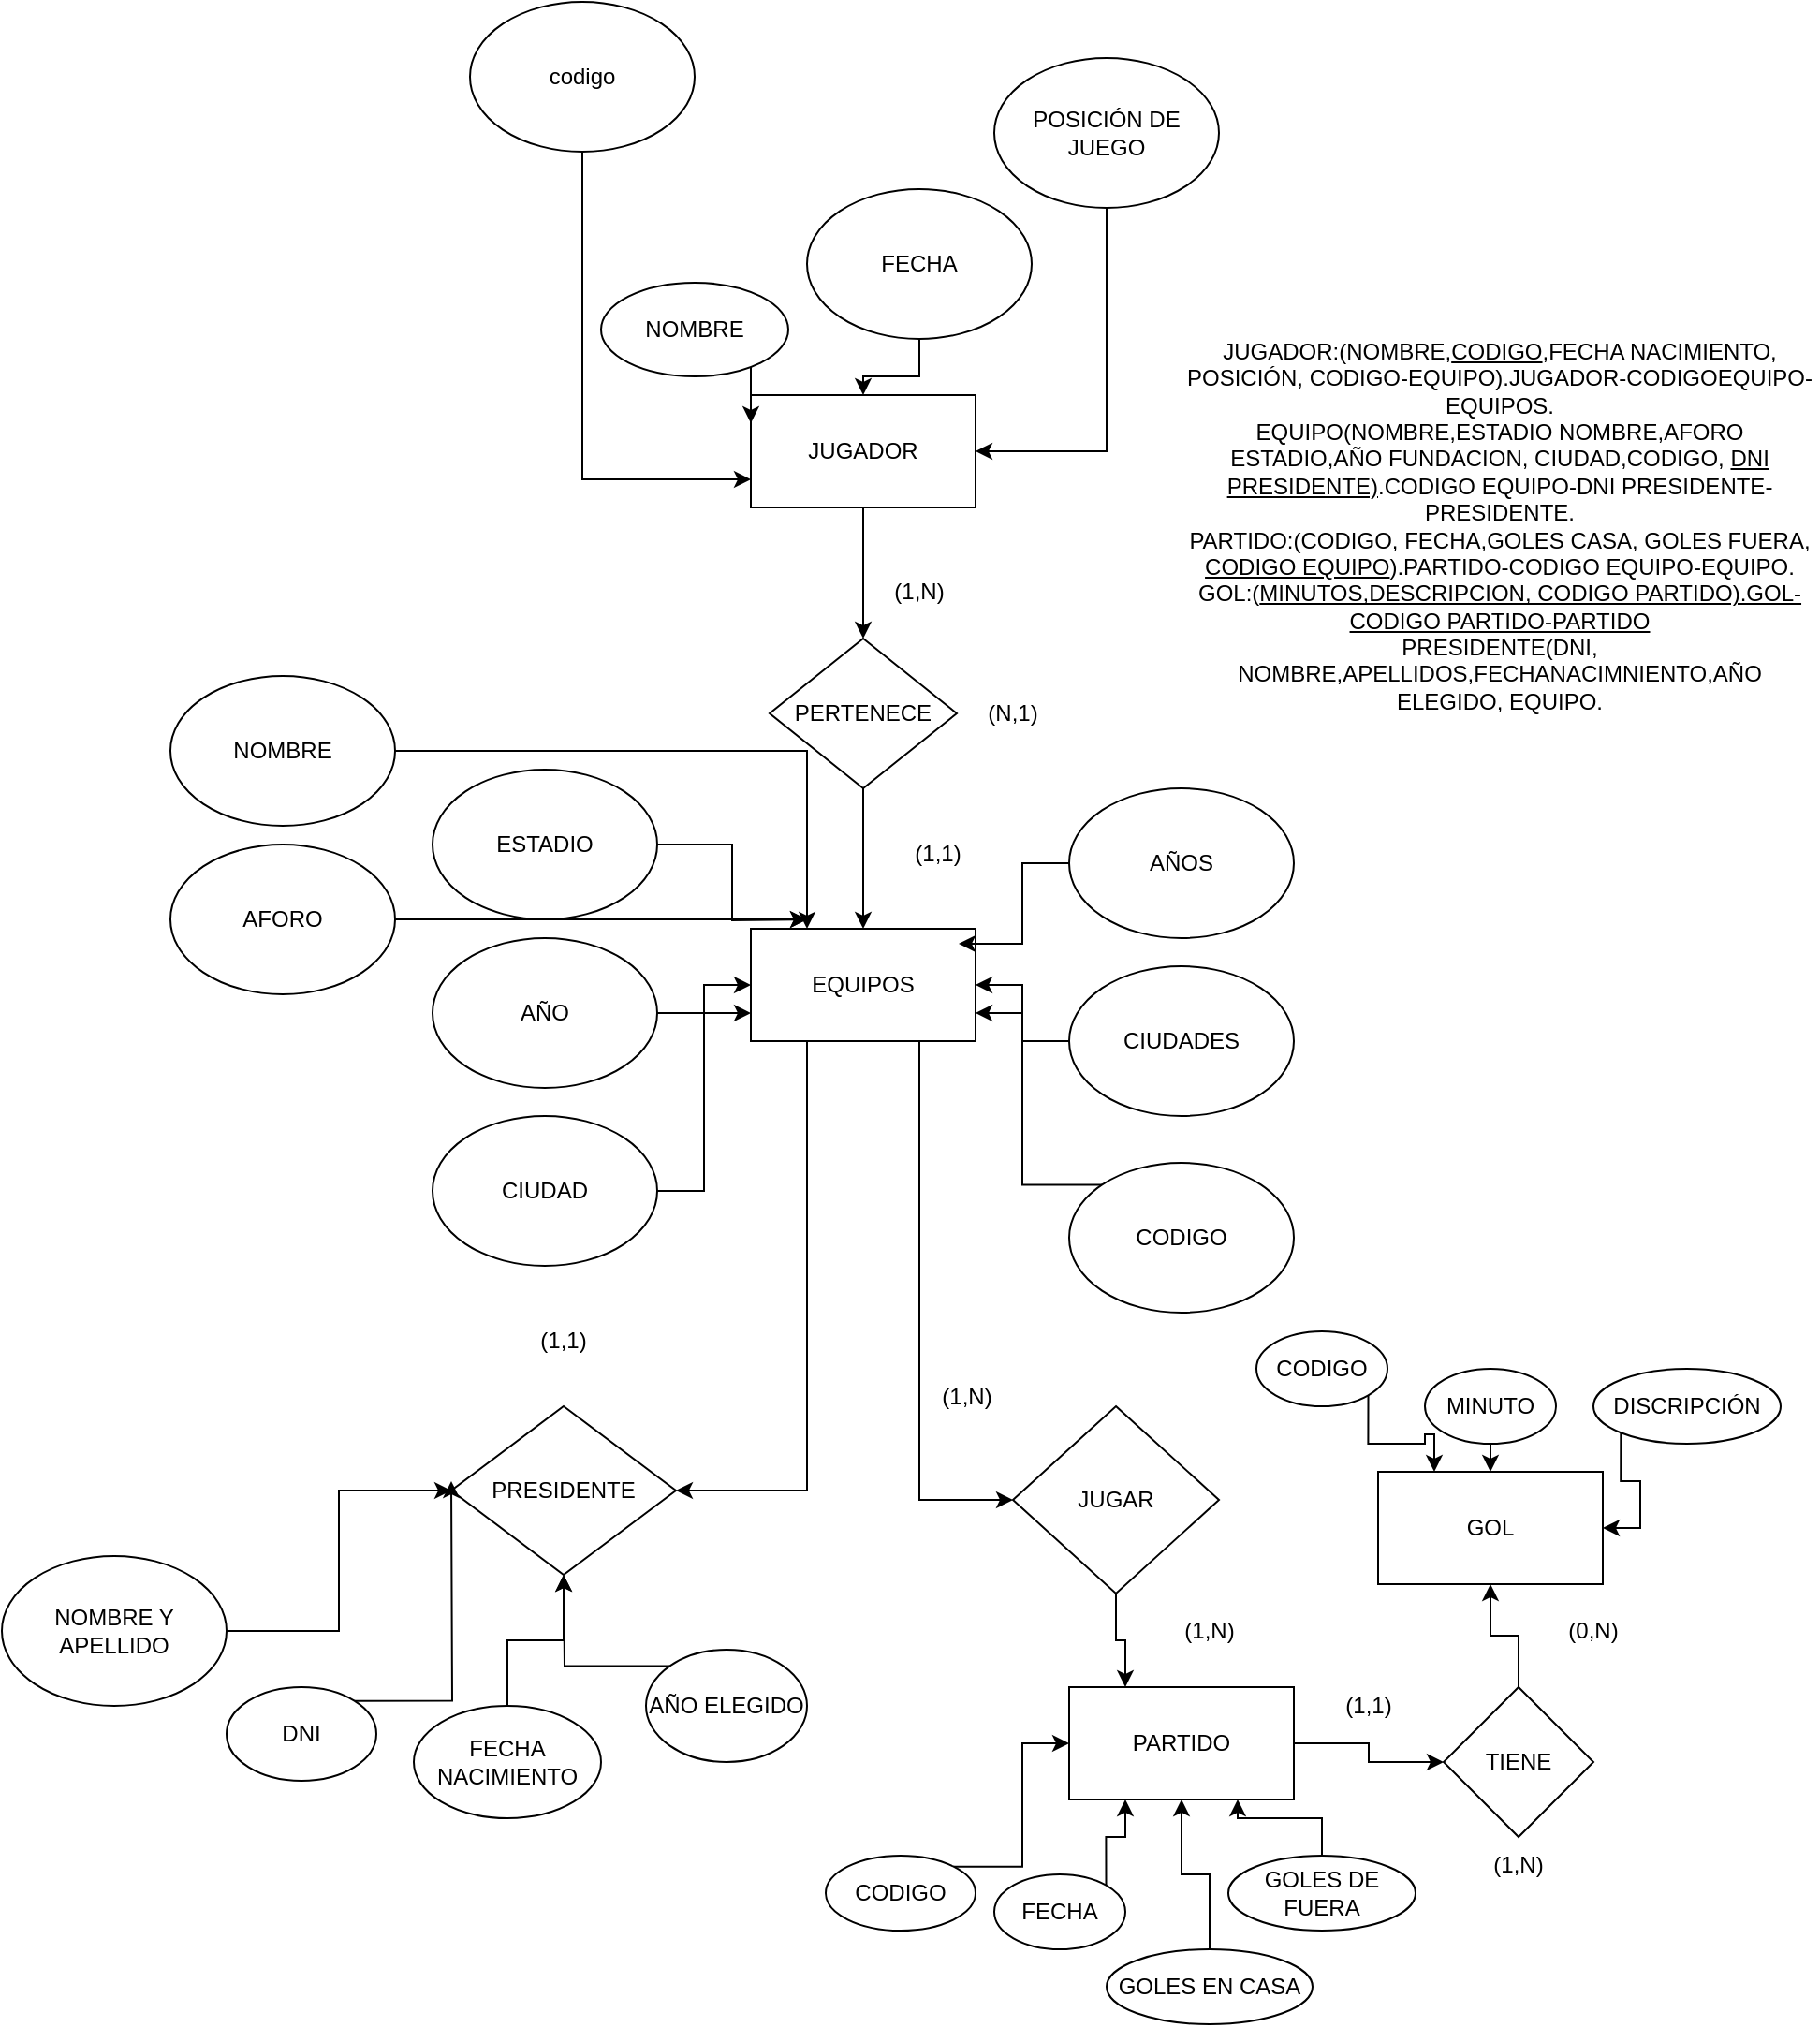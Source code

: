 <mxfile version="22.0.8" type="device">
  <diagram name="Página-1" id="zJ7kzSTTRvTzhU6fCH9Y">
    <mxGraphModel dx="1841" dy="481" grid="1" gridSize="10" guides="1" tooltips="1" connect="1" arrows="1" fold="1" page="1" pageScale="1" pageWidth="827" pageHeight="1169" math="0" shadow="0">
      <root>
        <mxCell id="0" />
        <mxCell id="1" parent="0" />
        <mxCell id="V68TfB_zzxeanlvWWNrJ-36" style="edgeStyle=orthogonalEdgeStyle;rounded=0;orthogonalLoop=1;jettySize=auto;html=1;exitX=0.5;exitY=1;exitDx=0;exitDy=0;entryX=0.5;entryY=0;entryDx=0;entryDy=0;" edge="1" parent="1" source="V68TfB_zzxeanlvWWNrJ-1" target="V68TfB_zzxeanlvWWNrJ-6">
          <mxGeometry relative="1" as="geometry" />
        </mxCell>
        <mxCell id="V68TfB_zzxeanlvWWNrJ-1" value="JUGADOR" style="rounded=1;whiteSpace=wrap;html=1;arcSize=0;" vertex="1" parent="1">
          <mxGeometry x="340" y="240" width="120" height="60" as="geometry" />
        </mxCell>
        <mxCell id="V68TfB_zzxeanlvWWNrJ-33" style="edgeStyle=orthogonalEdgeStyle;rounded=0;orthogonalLoop=1;jettySize=auto;html=1;exitX=1;exitY=1;exitDx=0;exitDy=0;entryX=0;entryY=0.25;entryDx=0;entryDy=0;" edge="1" parent="1" source="V68TfB_zzxeanlvWWNrJ-2" target="V68TfB_zzxeanlvWWNrJ-1">
          <mxGeometry relative="1" as="geometry" />
        </mxCell>
        <mxCell id="V68TfB_zzxeanlvWWNrJ-2" value="NOMBRE" style="ellipse;whiteSpace=wrap;html=1;" vertex="1" parent="1">
          <mxGeometry x="260" y="180" width="100" height="50" as="geometry" />
        </mxCell>
        <mxCell id="V68TfB_zzxeanlvWWNrJ-34" style="edgeStyle=orthogonalEdgeStyle;rounded=0;orthogonalLoop=1;jettySize=auto;html=1;exitX=0.5;exitY=1;exitDx=0;exitDy=0;" edge="1" parent="1" source="V68TfB_zzxeanlvWWNrJ-3" target="V68TfB_zzxeanlvWWNrJ-1">
          <mxGeometry relative="1" as="geometry" />
        </mxCell>
        <mxCell id="V68TfB_zzxeanlvWWNrJ-3" value="FECHA" style="ellipse;whiteSpace=wrap;html=1;" vertex="1" parent="1">
          <mxGeometry x="370" y="130" width="120" height="80" as="geometry" />
        </mxCell>
        <mxCell id="V68TfB_zzxeanlvWWNrJ-35" style="edgeStyle=orthogonalEdgeStyle;rounded=0;orthogonalLoop=1;jettySize=auto;html=1;exitX=0.5;exitY=1;exitDx=0;exitDy=0;entryX=1;entryY=0.5;entryDx=0;entryDy=0;" edge="1" parent="1" source="V68TfB_zzxeanlvWWNrJ-4" target="V68TfB_zzxeanlvWWNrJ-1">
          <mxGeometry relative="1" as="geometry" />
        </mxCell>
        <mxCell id="V68TfB_zzxeanlvWWNrJ-4" value="POSICIÓN DE JUEGO" style="ellipse;whiteSpace=wrap;html=1;" vertex="1" parent="1">
          <mxGeometry x="470" y="60" width="120" height="80" as="geometry" />
        </mxCell>
        <mxCell id="V68TfB_zzxeanlvWWNrJ-32" style="edgeStyle=orthogonalEdgeStyle;rounded=0;orthogonalLoop=1;jettySize=auto;html=1;exitX=0.5;exitY=1;exitDx=0;exitDy=0;entryX=0;entryY=0.75;entryDx=0;entryDy=0;" edge="1" parent="1" source="V68TfB_zzxeanlvWWNrJ-5" target="V68TfB_zzxeanlvWWNrJ-1">
          <mxGeometry relative="1" as="geometry" />
        </mxCell>
        <mxCell id="V68TfB_zzxeanlvWWNrJ-5" value="codigo" style="ellipse;whiteSpace=wrap;html=1;" vertex="1" parent="1">
          <mxGeometry x="190" y="30" width="120" height="80" as="geometry" />
        </mxCell>
        <mxCell id="V68TfB_zzxeanlvWWNrJ-37" style="edgeStyle=orthogonalEdgeStyle;rounded=0;orthogonalLoop=1;jettySize=auto;html=1;exitX=0.5;exitY=1;exitDx=0;exitDy=0;entryX=0.5;entryY=0;entryDx=0;entryDy=0;" edge="1" parent="1" source="V68TfB_zzxeanlvWWNrJ-6" target="V68TfB_zzxeanlvWWNrJ-7">
          <mxGeometry relative="1" as="geometry" />
        </mxCell>
        <mxCell id="V68TfB_zzxeanlvWWNrJ-6" value="PERTENECE" style="rhombus;whiteSpace=wrap;html=1;" vertex="1" parent="1">
          <mxGeometry x="350" y="370" width="100" height="80" as="geometry" />
        </mxCell>
        <mxCell id="V68TfB_zzxeanlvWWNrJ-48" style="edgeStyle=orthogonalEdgeStyle;rounded=0;orthogonalLoop=1;jettySize=auto;html=1;exitX=0.25;exitY=1;exitDx=0;exitDy=0;entryX=1;entryY=0.5;entryDx=0;entryDy=0;" edge="1" parent="1" source="V68TfB_zzxeanlvWWNrJ-7" target="V68TfB_zzxeanlvWWNrJ-16">
          <mxGeometry relative="1" as="geometry" />
        </mxCell>
        <mxCell id="V68TfB_zzxeanlvWWNrJ-50" style="edgeStyle=orthogonalEdgeStyle;rounded=0;orthogonalLoop=1;jettySize=auto;html=1;exitX=0.75;exitY=1;exitDx=0;exitDy=0;entryX=0;entryY=0.5;entryDx=0;entryDy=0;" edge="1" parent="1" source="V68TfB_zzxeanlvWWNrJ-7" target="V68TfB_zzxeanlvWWNrJ-17">
          <mxGeometry relative="1" as="geometry" />
        </mxCell>
        <mxCell id="V68TfB_zzxeanlvWWNrJ-7" value="EQUIPOS" style="rounded=1;whiteSpace=wrap;html=1;arcSize=0;" vertex="1" parent="1">
          <mxGeometry x="340" y="525" width="120" height="60" as="geometry" />
        </mxCell>
        <mxCell id="V68TfB_zzxeanlvWWNrJ-8" value="AÑOS" style="ellipse;whiteSpace=wrap;html=1;" vertex="1" parent="1">
          <mxGeometry x="510" y="450" width="120" height="80" as="geometry" />
        </mxCell>
        <mxCell id="V68TfB_zzxeanlvWWNrJ-46" style="edgeStyle=orthogonalEdgeStyle;rounded=0;orthogonalLoop=1;jettySize=auto;html=1;exitX=0;exitY=0.5;exitDx=0;exitDy=0;" edge="1" parent="1" source="V68TfB_zzxeanlvWWNrJ-9" target="V68TfB_zzxeanlvWWNrJ-7">
          <mxGeometry relative="1" as="geometry" />
        </mxCell>
        <mxCell id="V68TfB_zzxeanlvWWNrJ-9" value="CIUDADES" style="ellipse;whiteSpace=wrap;html=1;" vertex="1" parent="1">
          <mxGeometry x="510" y="545" width="120" height="80" as="geometry" />
        </mxCell>
        <mxCell id="V68TfB_zzxeanlvWWNrJ-51" style="edgeStyle=orthogonalEdgeStyle;rounded=0;orthogonalLoop=1;jettySize=auto;html=1;exitX=0;exitY=0;exitDx=0;exitDy=0;entryX=1;entryY=0.75;entryDx=0;entryDy=0;" edge="1" parent="1" source="V68TfB_zzxeanlvWWNrJ-10" target="V68TfB_zzxeanlvWWNrJ-7">
          <mxGeometry relative="1" as="geometry" />
        </mxCell>
        <mxCell id="V68TfB_zzxeanlvWWNrJ-10" value="CODIGO" style="ellipse;whiteSpace=wrap;html=1;" vertex="1" parent="1">
          <mxGeometry x="510" y="650" width="120" height="80" as="geometry" />
        </mxCell>
        <mxCell id="V68TfB_zzxeanlvWWNrJ-42" style="edgeStyle=orthogonalEdgeStyle;rounded=0;orthogonalLoop=1;jettySize=auto;html=1;exitX=1;exitY=0.5;exitDx=0;exitDy=0;" edge="1" parent="1" source="V68TfB_zzxeanlvWWNrJ-11">
          <mxGeometry relative="1" as="geometry">
            <mxPoint x="370" y="520" as="targetPoint" />
          </mxGeometry>
        </mxCell>
        <mxCell id="V68TfB_zzxeanlvWWNrJ-11" value="ESTADIO" style="ellipse;whiteSpace=wrap;html=1;" vertex="1" parent="1">
          <mxGeometry x="170" y="440" width="120" height="80" as="geometry" />
        </mxCell>
        <mxCell id="V68TfB_zzxeanlvWWNrJ-44" style="edgeStyle=orthogonalEdgeStyle;rounded=0;orthogonalLoop=1;jettySize=auto;html=1;exitX=1;exitY=0.5;exitDx=0;exitDy=0;entryX=0;entryY=0.5;entryDx=0;entryDy=0;" edge="1" parent="1" source="V68TfB_zzxeanlvWWNrJ-12" target="V68TfB_zzxeanlvWWNrJ-7">
          <mxGeometry relative="1" as="geometry" />
        </mxCell>
        <mxCell id="V68TfB_zzxeanlvWWNrJ-12" value="AÑO" style="ellipse;whiteSpace=wrap;html=1;" vertex="1" parent="1">
          <mxGeometry x="170" y="530" width="120" height="80" as="geometry" />
        </mxCell>
        <mxCell id="V68TfB_zzxeanlvWWNrJ-47" style="edgeStyle=orthogonalEdgeStyle;rounded=0;orthogonalLoop=1;jettySize=auto;html=1;exitX=1;exitY=0.5;exitDx=0;exitDy=0;entryX=0;entryY=0.75;entryDx=0;entryDy=0;" edge="1" parent="1" source="V68TfB_zzxeanlvWWNrJ-13" target="V68TfB_zzxeanlvWWNrJ-7">
          <mxGeometry relative="1" as="geometry" />
        </mxCell>
        <mxCell id="V68TfB_zzxeanlvWWNrJ-13" value="CIUDAD" style="ellipse;whiteSpace=wrap;html=1;" vertex="1" parent="1">
          <mxGeometry x="170" y="625" width="120" height="80" as="geometry" />
        </mxCell>
        <mxCell id="V68TfB_zzxeanlvWWNrJ-41" style="edgeStyle=orthogonalEdgeStyle;rounded=0;orthogonalLoop=1;jettySize=auto;html=1;exitX=1;exitY=0.5;exitDx=0;exitDy=0;entryX=0.25;entryY=0;entryDx=0;entryDy=0;" edge="1" parent="1" source="V68TfB_zzxeanlvWWNrJ-14" target="V68TfB_zzxeanlvWWNrJ-7">
          <mxGeometry relative="1" as="geometry" />
        </mxCell>
        <mxCell id="V68TfB_zzxeanlvWWNrJ-14" value="NOMBRE" style="ellipse;whiteSpace=wrap;html=1;" vertex="1" parent="1">
          <mxGeometry x="30" y="390" width="120" height="80" as="geometry" />
        </mxCell>
        <mxCell id="V68TfB_zzxeanlvWWNrJ-43" style="edgeStyle=orthogonalEdgeStyle;rounded=0;orthogonalLoop=1;jettySize=auto;html=1;exitX=1;exitY=0.5;exitDx=0;exitDy=0;" edge="1" parent="1" source="V68TfB_zzxeanlvWWNrJ-15">
          <mxGeometry relative="1" as="geometry">
            <mxPoint x="370" y="520" as="targetPoint" />
          </mxGeometry>
        </mxCell>
        <mxCell id="V68TfB_zzxeanlvWWNrJ-15" value="AFORO" style="ellipse;whiteSpace=wrap;html=1;" vertex="1" parent="1">
          <mxGeometry x="30" y="480" width="120" height="80" as="geometry" />
        </mxCell>
        <mxCell id="V68TfB_zzxeanlvWWNrJ-16" value="PRESIDENTE" style="rhombus;whiteSpace=wrap;html=1;" vertex="1" parent="1">
          <mxGeometry x="180" y="780" width="120" height="90" as="geometry" />
        </mxCell>
        <mxCell id="V68TfB_zzxeanlvWWNrJ-59" style="edgeStyle=orthogonalEdgeStyle;rounded=0;orthogonalLoop=1;jettySize=auto;html=1;exitX=0.5;exitY=1;exitDx=0;exitDy=0;entryX=0.25;entryY=0;entryDx=0;entryDy=0;" edge="1" parent="1" source="V68TfB_zzxeanlvWWNrJ-17" target="V68TfB_zzxeanlvWWNrJ-22">
          <mxGeometry relative="1" as="geometry" />
        </mxCell>
        <mxCell id="V68TfB_zzxeanlvWWNrJ-17" value="JUGAR" style="rhombus;whiteSpace=wrap;html=1;" vertex="1" parent="1">
          <mxGeometry x="480" y="780" width="110" height="100" as="geometry" />
        </mxCell>
        <mxCell id="V68TfB_zzxeanlvWWNrJ-52" style="edgeStyle=orthogonalEdgeStyle;rounded=0;orthogonalLoop=1;jettySize=auto;html=1;exitX=1;exitY=0.5;exitDx=0;exitDy=0;entryX=0;entryY=0.5;entryDx=0;entryDy=0;" edge="1" parent="1" source="V68TfB_zzxeanlvWWNrJ-18" target="V68TfB_zzxeanlvWWNrJ-16">
          <mxGeometry relative="1" as="geometry" />
        </mxCell>
        <mxCell id="V68TfB_zzxeanlvWWNrJ-18" value="NOMBRE Y APELLIDO" style="ellipse;whiteSpace=wrap;html=1;" vertex="1" parent="1">
          <mxGeometry x="-60" y="860" width="120" height="80" as="geometry" />
        </mxCell>
        <mxCell id="V68TfB_zzxeanlvWWNrJ-53" style="edgeStyle=orthogonalEdgeStyle;rounded=0;orthogonalLoop=1;jettySize=auto;html=1;exitX=1;exitY=0;exitDx=0;exitDy=0;" edge="1" parent="1" source="V68TfB_zzxeanlvWWNrJ-19">
          <mxGeometry relative="1" as="geometry">
            <mxPoint x="180" y="820" as="targetPoint" />
          </mxGeometry>
        </mxCell>
        <mxCell id="V68TfB_zzxeanlvWWNrJ-19" value="DNI" style="ellipse;whiteSpace=wrap;html=1;" vertex="1" parent="1">
          <mxGeometry x="60" y="930" width="80" height="50" as="geometry" />
        </mxCell>
        <mxCell id="V68TfB_zzxeanlvWWNrJ-54" style="edgeStyle=orthogonalEdgeStyle;rounded=0;orthogonalLoop=1;jettySize=auto;html=1;exitX=0.5;exitY=0;exitDx=0;exitDy=0;entryX=0.5;entryY=1;entryDx=0;entryDy=0;" edge="1" parent="1" source="V68TfB_zzxeanlvWWNrJ-20" target="V68TfB_zzxeanlvWWNrJ-16">
          <mxGeometry relative="1" as="geometry" />
        </mxCell>
        <mxCell id="V68TfB_zzxeanlvWWNrJ-20" value="FECHA NACIMIENTO" style="ellipse;whiteSpace=wrap;html=1;" vertex="1" parent="1">
          <mxGeometry x="160" y="940" width="100" height="60" as="geometry" />
        </mxCell>
        <mxCell id="V68TfB_zzxeanlvWWNrJ-55" style="edgeStyle=orthogonalEdgeStyle;rounded=0;orthogonalLoop=1;jettySize=auto;html=1;exitX=0;exitY=0;exitDx=0;exitDy=0;" edge="1" parent="1" source="V68TfB_zzxeanlvWWNrJ-21">
          <mxGeometry relative="1" as="geometry">
            <mxPoint x="240" y="870" as="targetPoint" />
          </mxGeometry>
        </mxCell>
        <mxCell id="V68TfB_zzxeanlvWWNrJ-21" value="AÑO ELEGIDO" style="ellipse;whiteSpace=wrap;html=1;" vertex="1" parent="1">
          <mxGeometry x="284" y="910" width="86" height="60" as="geometry" />
        </mxCell>
        <mxCell id="V68TfB_zzxeanlvWWNrJ-64" style="edgeStyle=orthogonalEdgeStyle;rounded=0;orthogonalLoop=1;jettySize=auto;html=1;exitX=1;exitY=0.5;exitDx=0;exitDy=0;entryX=0;entryY=0.5;entryDx=0;entryDy=0;" edge="1" parent="1" source="V68TfB_zzxeanlvWWNrJ-22" target="V68TfB_zzxeanlvWWNrJ-23">
          <mxGeometry relative="1" as="geometry" />
        </mxCell>
        <mxCell id="V68TfB_zzxeanlvWWNrJ-22" value="PARTIDO" style="rounded=1;whiteSpace=wrap;html=1;arcSize=0;" vertex="1" parent="1">
          <mxGeometry x="510" y="930" width="120" height="60" as="geometry" />
        </mxCell>
        <mxCell id="V68TfB_zzxeanlvWWNrJ-65" style="edgeStyle=orthogonalEdgeStyle;rounded=0;orthogonalLoop=1;jettySize=auto;html=1;exitX=0.5;exitY=0;exitDx=0;exitDy=0;entryX=0.5;entryY=1;entryDx=0;entryDy=0;" edge="1" parent="1" source="V68TfB_zzxeanlvWWNrJ-23" target="V68TfB_zzxeanlvWWNrJ-24">
          <mxGeometry relative="1" as="geometry" />
        </mxCell>
        <mxCell id="V68TfB_zzxeanlvWWNrJ-23" value="TIENE" style="rhombus;whiteSpace=wrap;html=1;" vertex="1" parent="1">
          <mxGeometry x="710" y="930" width="80" height="80" as="geometry" />
        </mxCell>
        <mxCell id="V68TfB_zzxeanlvWWNrJ-24" value="GOL" style="rounded=1;whiteSpace=wrap;html=1;arcSize=0;" vertex="1" parent="1">
          <mxGeometry x="675" y="815" width="120" height="60" as="geometry" />
        </mxCell>
        <mxCell id="V68TfB_zzxeanlvWWNrJ-69" style="edgeStyle=orthogonalEdgeStyle;rounded=0;orthogonalLoop=1;jettySize=auto;html=1;exitX=1;exitY=1;exitDx=0;exitDy=0;entryX=0.25;entryY=0;entryDx=0;entryDy=0;" edge="1" parent="1" source="V68TfB_zzxeanlvWWNrJ-25" target="V68TfB_zzxeanlvWWNrJ-24">
          <mxGeometry relative="1" as="geometry" />
        </mxCell>
        <mxCell id="V68TfB_zzxeanlvWWNrJ-25" value="CODIGO" style="ellipse;whiteSpace=wrap;html=1;" vertex="1" parent="1">
          <mxGeometry x="610" y="740" width="70" height="40" as="geometry" />
        </mxCell>
        <mxCell id="V68TfB_zzxeanlvWWNrJ-70" style="edgeStyle=orthogonalEdgeStyle;rounded=0;orthogonalLoop=1;jettySize=auto;html=1;exitX=0.5;exitY=1;exitDx=0;exitDy=0;entryX=0.5;entryY=0;entryDx=0;entryDy=0;" edge="1" parent="1" source="V68TfB_zzxeanlvWWNrJ-26" target="V68TfB_zzxeanlvWWNrJ-24">
          <mxGeometry relative="1" as="geometry" />
        </mxCell>
        <mxCell id="V68TfB_zzxeanlvWWNrJ-26" value="MINUTO" style="ellipse;whiteSpace=wrap;html=1;" vertex="1" parent="1">
          <mxGeometry x="700" y="760" width="70" height="40" as="geometry" />
        </mxCell>
        <mxCell id="V68TfB_zzxeanlvWWNrJ-72" style="edgeStyle=orthogonalEdgeStyle;rounded=0;orthogonalLoop=1;jettySize=auto;html=1;exitX=0;exitY=1;exitDx=0;exitDy=0;entryX=1;entryY=0.5;entryDx=0;entryDy=0;" edge="1" parent="1" source="V68TfB_zzxeanlvWWNrJ-27" target="V68TfB_zzxeanlvWWNrJ-24">
          <mxGeometry relative="1" as="geometry" />
        </mxCell>
        <mxCell id="V68TfB_zzxeanlvWWNrJ-27" value="DISCRIPCIÓN" style="ellipse;whiteSpace=wrap;html=1;" vertex="1" parent="1">
          <mxGeometry x="790" y="760" width="100" height="40" as="geometry" />
        </mxCell>
        <mxCell id="V68TfB_zzxeanlvWWNrJ-60" style="edgeStyle=orthogonalEdgeStyle;rounded=0;orthogonalLoop=1;jettySize=auto;html=1;exitX=1;exitY=0;exitDx=0;exitDy=0;entryX=0;entryY=0.5;entryDx=0;entryDy=0;" edge="1" parent="1" source="V68TfB_zzxeanlvWWNrJ-28" target="V68TfB_zzxeanlvWWNrJ-22">
          <mxGeometry relative="1" as="geometry" />
        </mxCell>
        <mxCell id="V68TfB_zzxeanlvWWNrJ-28" value="CODIGO" style="ellipse;whiteSpace=wrap;html=1;" vertex="1" parent="1">
          <mxGeometry x="380" y="1020" width="80" height="40" as="geometry" />
        </mxCell>
        <mxCell id="V68TfB_zzxeanlvWWNrJ-61" style="edgeStyle=orthogonalEdgeStyle;rounded=0;orthogonalLoop=1;jettySize=auto;html=1;exitX=1;exitY=0;exitDx=0;exitDy=0;entryX=0.25;entryY=1;entryDx=0;entryDy=0;" edge="1" parent="1" source="V68TfB_zzxeanlvWWNrJ-29" target="V68TfB_zzxeanlvWWNrJ-22">
          <mxGeometry relative="1" as="geometry" />
        </mxCell>
        <mxCell id="V68TfB_zzxeanlvWWNrJ-29" value="FECHA" style="ellipse;whiteSpace=wrap;html=1;" vertex="1" parent="1">
          <mxGeometry x="470" y="1030" width="70" height="40" as="geometry" />
        </mxCell>
        <mxCell id="V68TfB_zzxeanlvWWNrJ-62" style="edgeStyle=orthogonalEdgeStyle;rounded=0;orthogonalLoop=1;jettySize=auto;html=1;exitX=0.5;exitY=0;exitDx=0;exitDy=0;entryX=0.5;entryY=1;entryDx=0;entryDy=0;" edge="1" parent="1" source="V68TfB_zzxeanlvWWNrJ-30" target="V68TfB_zzxeanlvWWNrJ-22">
          <mxGeometry relative="1" as="geometry" />
        </mxCell>
        <mxCell id="V68TfB_zzxeanlvWWNrJ-30" value="GOLES EN CASA" style="ellipse;whiteSpace=wrap;html=1;" vertex="1" parent="1">
          <mxGeometry x="530" y="1070" width="110" height="40" as="geometry" />
        </mxCell>
        <mxCell id="V68TfB_zzxeanlvWWNrJ-63" style="edgeStyle=orthogonalEdgeStyle;rounded=0;orthogonalLoop=1;jettySize=auto;html=1;exitX=0.5;exitY=0;exitDx=0;exitDy=0;entryX=0.75;entryY=1;entryDx=0;entryDy=0;" edge="1" parent="1" source="V68TfB_zzxeanlvWWNrJ-31" target="V68TfB_zzxeanlvWWNrJ-22">
          <mxGeometry relative="1" as="geometry" />
        </mxCell>
        <mxCell id="V68TfB_zzxeanlvWWNrJ-31" value="GOLES DE FUERA" style="ellipse;whiteSpace=wrap;html=1;" vertex="1" parent="1">
          <mxGeometry x="595" y="1020" width="100" height="40" as="geometry" />
        </mxCell>
        <mxCell id="V68TfB_zzxeanlvWWNrJ-38" value="(1,N)" style="text;html=1;strokeColor=none;fillColor=none;align=center;verticalAlign=middle;whiteSpace=wrap;rounded=0;" vertex="1" parent="1">
          <mxGeometry x="400" y="330" width="60" height="30" as="geometry" />
        </mxCell>
        <mxCell id="V68TfB_zzxeanlvWWNrJ-39" value="(N,1)" style="text;html=1;strokeColor=none;fillColor=none;align=center;verticalAlign=middle;whiteSpace=wrap;rounded=0;" vertex="1" parent="1">
          <mxGeometry x="450" y="395" width="60" height="30" as="geometry" />
        </mxCell>
        <mxCell id="V68TfB_zzxeanlvWWNrJ-40" value="(1,1)" style="text;html=1;strokeColor=none;fillColor=none;align=center;verticalAlign=middle;whiteSpace=wrap;rounded=0;" vertex="1" parent="1">
          <mxGeometry x="410" y="470" width="60" height="30" as="geometry" />
        </mxCell>
        <mxCell id="V68TfB_zzxeanlvWWNrJ-45" style="edgeStyle=orthogonalEdgeStyle;rounded=0;orthogonalLoop=1;jettySize=auto;html=1;exitX=0;exitY=0.5;exitDx=0;exitDy=0;entryX=0.925;entryY=0.133;entryDx=0;entryDy=0;entryPerimeter=0;" edge="1" parent="1" source="V68TfB_zzxeanlvWWNrJ-8" target="V68TfB_zzxeanlvWWNrJ-7">
          <mxGeometry relative="1" as="geometry" />
        </mxCell>
        <mxCell id="V68TfB_zzxeanlvWWNrJ-56" value="(1,1)" style="text;html=1;strokeColor=none;fillColor=none;align=center;verticalAlign=middle;whiteSpace=wrap;rounded=0;" vertex="1" parent="1">
          <mxGeometry x="210" y="730" width="60" height="30" as="geometry" />
        </mxCell>
        <mxCell id="V68TfB_zzxeanlvWWNrJ-57" value="(1,N)" style="text;html=1;strokeColor=none;fillColor=none;align=center;verticalAlign=middle;whiteSpace=wrap;rounded=0;" vertex="1" parent="1">
          <mxGeometry x="555" y="885" width="60" height="30" as="geometry" />
        </mxCell>
        <mxCell id="V68TfB_zzxeanlvWWNrJ-58" value="(1,N)" style="text;html=1;align=center;verticalAlign=middle;resizable=0;points=[];autosize=1;strokeColor=none;fillColor=none;" vertex="1" parent="1">
          <mxGeometry x="430" y="760" width="50" height="30" as="geometry" />
        </mxCell>
        <mxCell id="V68TfB_zzxeanlvWWNrJ-66" value="(1,1)" style="text;html=1;strokeColor=none;fillColor=none;align=center;verticalAlign=middle;whiteSpace=wrap;rounded=0;" vertex="1" parent="1">
          <mxGeometry x="640" y="925" width="60" height="30" as="geometry" />
        </mxCell>
        <mxCell id="V68TfB_zzxeanlvWWNrJ-67" value="(0,N)" style="text;html=1;strokeColor=none;fillColor=none;align=center;verticalAlign=middle;whiteSpace=wrap;rounded=0;" vertex="1" parent="1">
          <mxGeometry x="760" y="885" width="60" height="30" as="geometry" />
        </mxCell>
        <mxCell id="V68TfB_zzxeanlvWWNrJ-68" value="(1,N)" style="text;html=1;strokeColor=none;fillColor=none;align=center;verticalAlign=middle;whiteSpace=wrap;rounded=0;" vertex="1" parent="1">
          <mxGeometry x="720" y="1010" width="60" height="30" as="geometry" />
        </mxCell>
        <mxCell id="V68TfB_zzxeanlvWWNrJ-73" value="JUGADOR:(NOMBRE,&lt;u&gt;CODIGO&lt;/u&gt;,FECHA NACIMIENTO, POSICIÓN, CODIGO-EQUIPO).JUGADOR-CODIGOEQUIPO-EQUIPOS.&lt;br&gt;EQUIPO(NOMBRE,ESTADIO NOMBRE,AFORO ESTADIO,AÑO FUNDACION, CIUDAD,CODIGO, &lt;u&gt;DNI PRESIDENTE)&lt;/u&gt;.CODIGO EQUIPO-DNI PRESIDENTE-PRESIDENTE.&lt;br&gt;PARTIDO:(CODIGO, FECHA,GOLES CASA, GOLES FUERA, &lt;u&gt;CODIGO EQUIPO&lt;/u&gt;).PARTIDO-CODIGO EQUIPO-EQUIPO.&lt;br&gt;GOL:(&lt;u&gt;MINUTOS,DESCRIPCION, CODIGO PARTIDO).GOL-CODIGO PARTIDO-PARTIDO&lt;br&gt;&lt;/u&gt;PRESIDENTE(DNI, NOMBRE,APELLIDOS,FECHANACIMNIENTO,AÑO ELEGIDO, EQUIPO." style="text;html=1;strokeColor=none;fillColor=none;align=center;verticalAlign=middle;whiteSpace=wrap;rounded=0;" vertex="1" parent="1">
          <mxGeometry x="570" y="180" width="340" height="260" as="geometry" />
        </mxCell>
      </root>
    </mxGraphModel>
  </diagram>
</mxfile>
